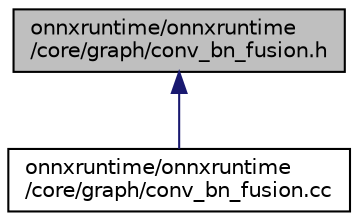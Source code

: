 digraph "onnxruntime/onnxruntime/core/graph/conv_bn_fusion.h"
{
  edge [fontname="Helvetica",fontsize="10",labelfontname="Helvetica",labelfontsize="10"];
  node [fontname="Helvetica",fontsize="10",shape=record];
  Node38 [label="onnxruntime/onnxruntime\l/core/graph/conv_bn_fusion.h",height=0.2,width=0.4,color="black", fillcolor="grey75", style="filled", fontcolor="black"];
  Node38 -> Node39 [dir="back",color="midnightblue",fontsize="10",style="solid",fontname="Helvetica"];
  Node39 [label="onnxruntime/onnxruntime\l/core/graph/conv_bn_fusion.cc",height=0.2,width=0.4,color="black", fillcolor="white", style="filled",URL="$conv__bn__fusion_8cc.html"];
}
